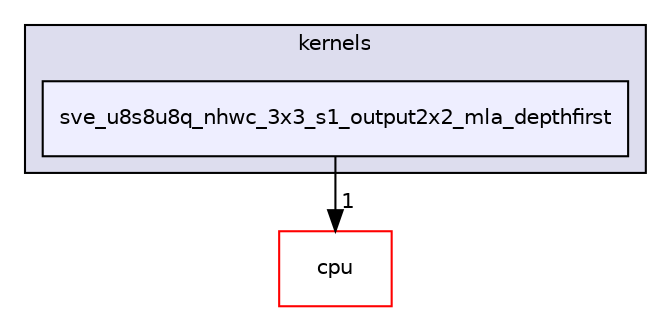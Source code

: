 digraph "src/core/NEON/kernels/arm_conv/depthwise/kernels/sve_u8s8u8q_nhwc_3x3_s1_output2x2_mla_depthfirst" {
  compound=true
  node [ fontsize="10", fontname="Helvetica"];
  edge [ labelfontsize="10", labelfontname="Helvetica"];
  subgraph clusterdir_032f7aa13c62ebf44c0c8538051c1ee7 {
    graph [ bgcolor="#ddddee", pencolor="black", label="kernels" fontname="Helvetica", fontsize="10", URL="dir_032f7aa13c62ebf44c0c8538051c1ee7.xhtml"]
  dir_37bb13243943cc5179f7801cfa2e37ef [shape=box, label="sve_u8s8u8q_nhwc_3x3_s1_output2x2_mla_depthfirst", style="filled", fillcolor="#eeeeff", pencolor="black", URL="dir_37bb13243943cc5179f7801cfa2e37ef.xhtml"];
  }
  dir_2c61f424fd391396db977702a2beee9a [shape=box label="cpu" fillcolor="white" style="filled" color="red" URL="dir_2c61f424fd391396db977702a2beee9a.xhtml"];
  dir_37bb13243943cc5179f7801cfa2e37ef->dir_2c61f424fd391396db977702a2beee9a [headlabel="1", labeldistance=1.5 headhref="dir_000174_000373.xhtml"];
}
